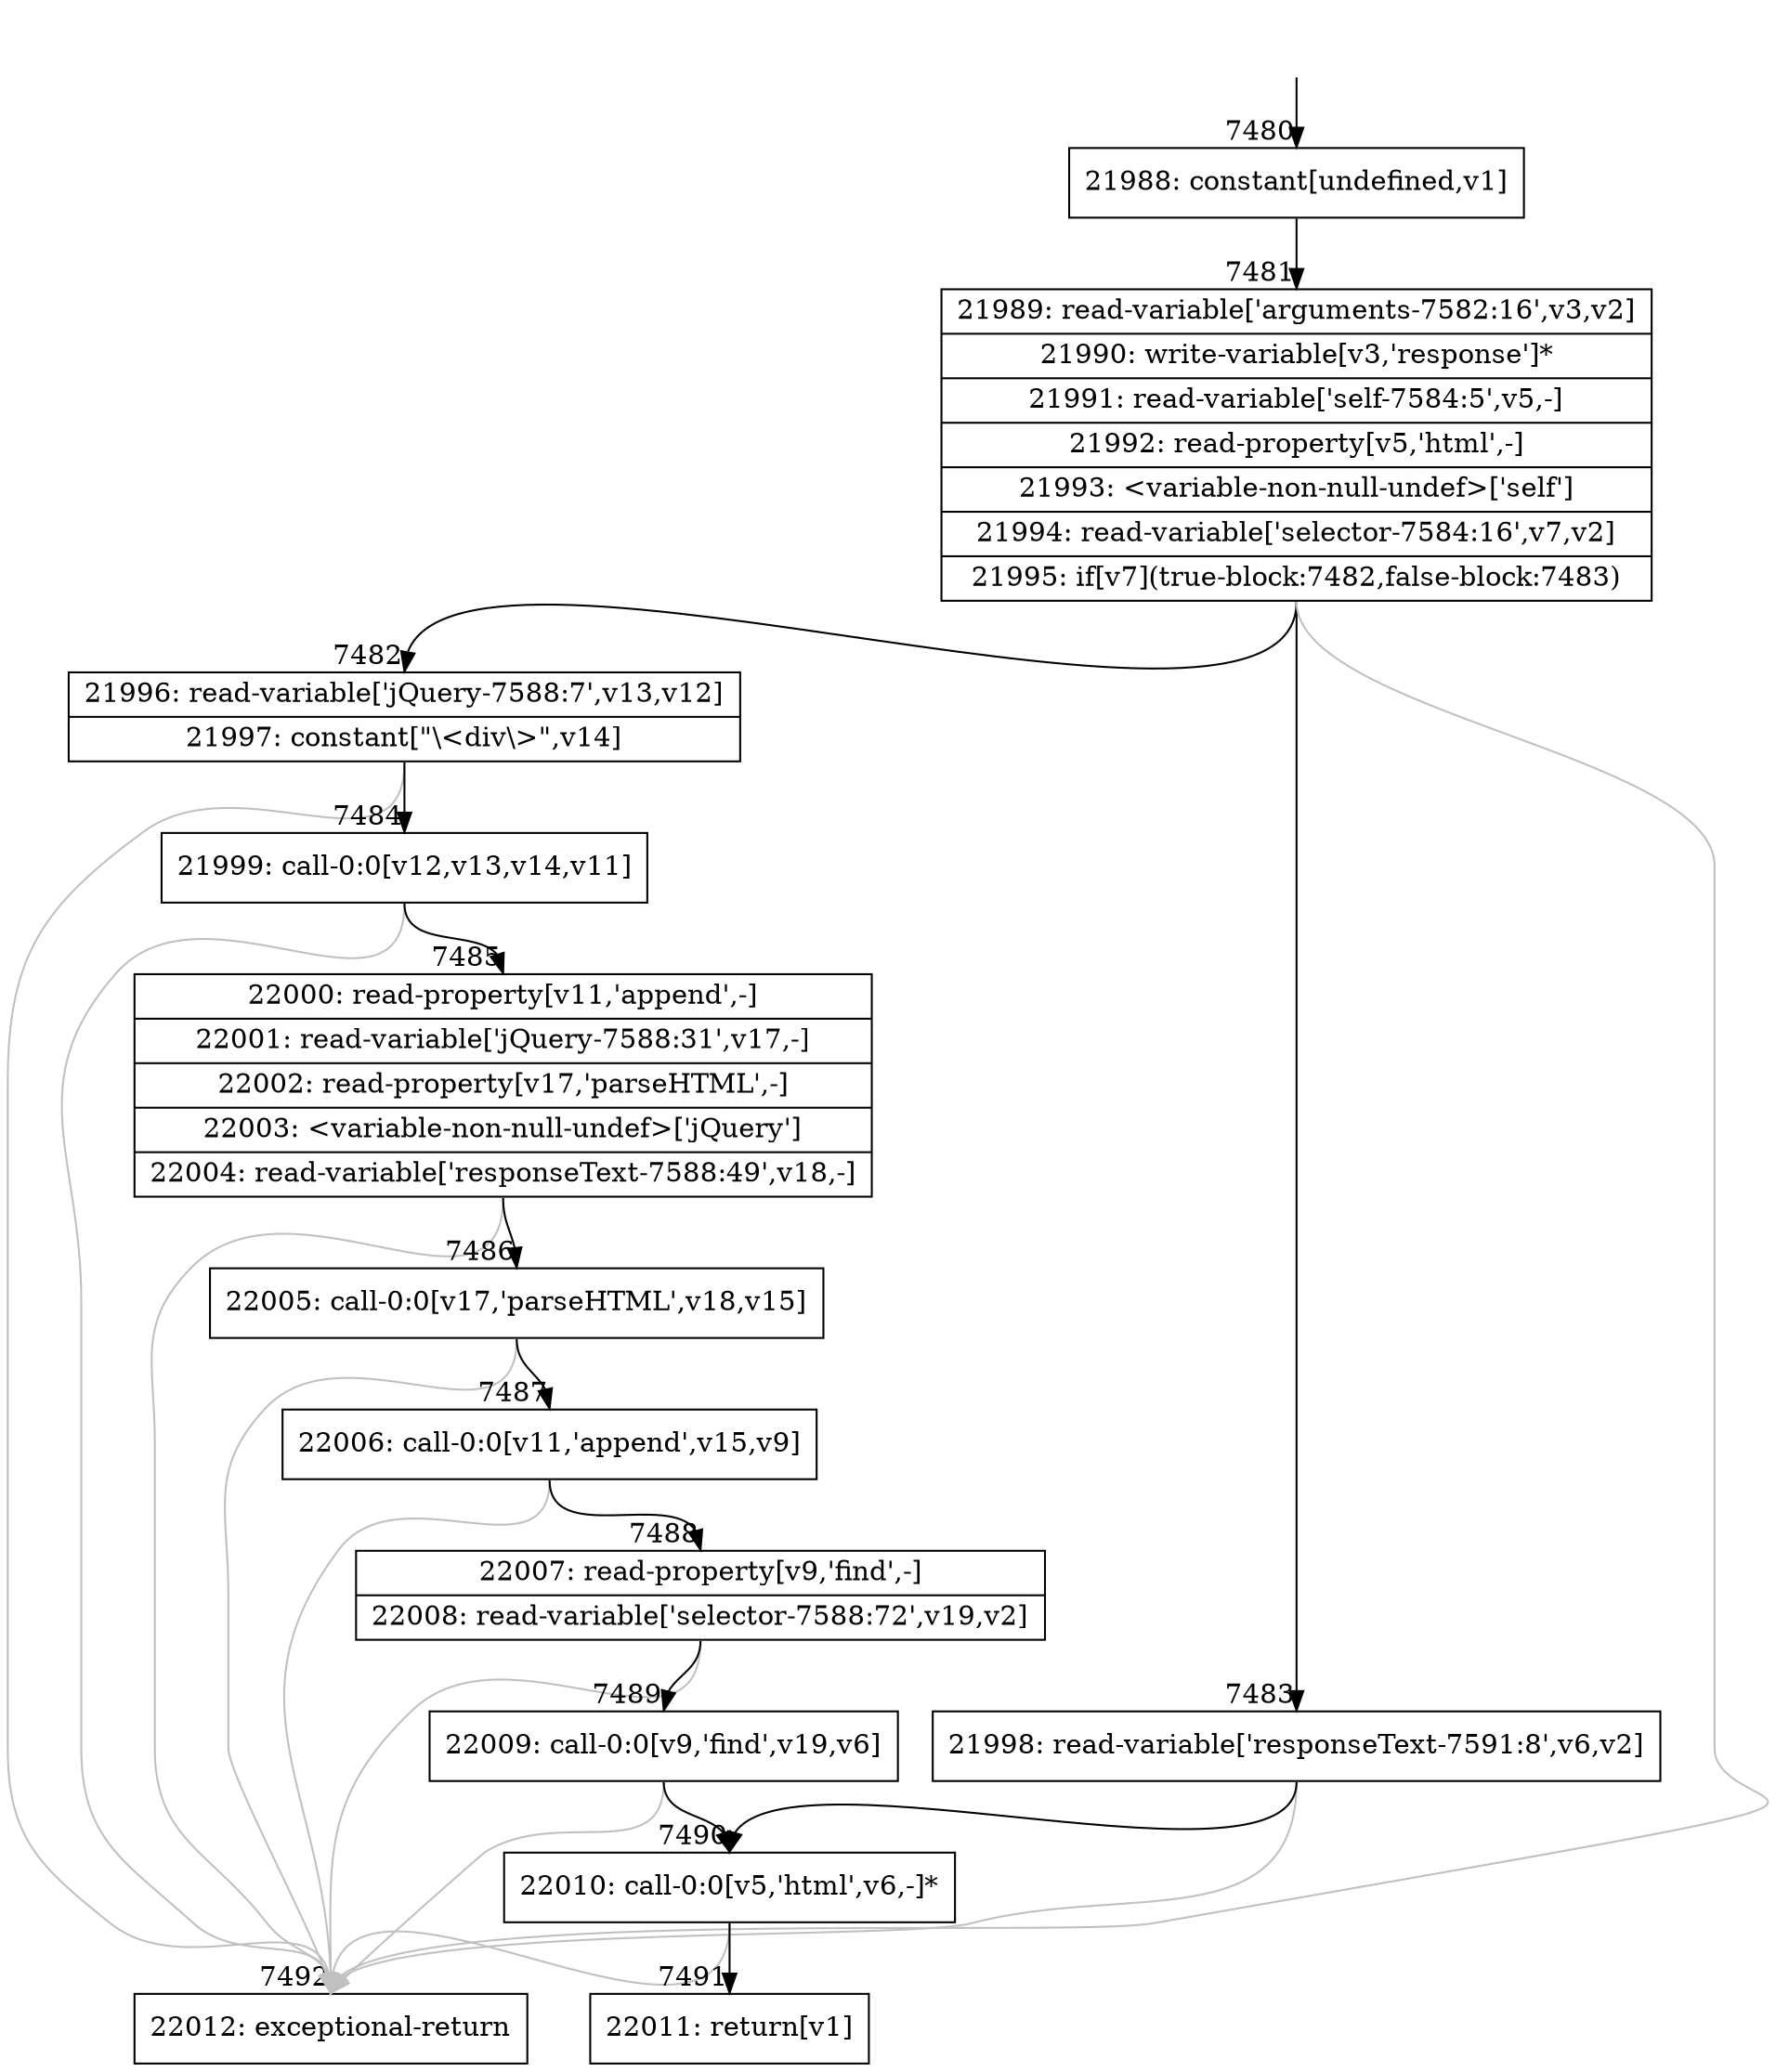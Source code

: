digraph {
rankdir="TD"
BB_entry474[shape=none,label=""];
BB_entry474 -> BB7480 [tailport=s, headport=n, headlabel="    7480"]
BB7480 [shape=record label="{21988: constant[undefined,v1]}" ] 
BB7480 -> BB7481 [tailport=s, headport=n, headlabel="      7481"]
BB7481 [shape=record label="{21989: read-variable['arguments-7582:16',v3,v2]|21990: write-variable[v3,'response']*|21991: read-variable['self-7584:5',v5,-]|21992: read-property[v5,'html',-]|21993: \<variable-non-null-undef\>['self']|21994: read-variable['selector-7584:16',v7,v2]|21995: if[v7](true-block:7482,false-block:7483)}" ] 
BB7481 -> BB7482 [tailport=s, headport=n, headlabel="      7482"]
BB7481 -> BB7483 [tailport=s, headport=n, headlabel="      7483"]
BB7481 -> BB7492 [tailport=s, headport=n, color=gray, headlabel="      7492"]
BB7482 [shape=record label="{21996: read-variable['jQuery-7588:7',v13,v12]|21997: constant[\"\\\<div\\\>\",v14]}" ] 
BB7482 -> BB7484 [tailport=s, headport=n, headlabel="      7484"]
BB7482 -> BB7492 [tailport=s, headport=n, color=gray]
BB7483 [shape=record label="{21998: read-variable['responseText-7591:8',v6,v2]}" ] 
BB7483 -> BB7490 [tailport=s, headport=n, headlabel="      7490"]
BB7483 -> BB7492 [tailport=s, headport=n, color=gray]
BB7484 [shape=record label="{21999: call-0:0[v12,v13,v14,v11]}" ] 
BB7484 -> BB7485 [tailport=s, headport=n, headlabel="      7485"]
BB7484 -> BB7492 [tailport=s, headport=n, color=gray]
BB7485 [shape=record label="{22000: read-property[v11,'append',-]|22001: read-variable['jQuery-7588:31',v17,-]|22002: read-property[v17,'parseHTML',-]|22003: \<variable-non-null-undef\>['jQuery']|22004: read-variable['responseText-7588:49',v18,-]}" ] 
BB7485 -> BB7486 [tailport=s, headport=n, headlabel="      7486"]
BB7485 -> BB7492 [tailport=s, headport=n, color=gray]
BB7486 [shape=record label="{22005: call-0:0[v17,'parseHTML',v18,v15]}" ] 
BB7486 -> BB7487 [tailport=s, headport=n, headlabel="      7487"]
BB7486 -> BB7492 [tailport=s, headport=n, color=gray]
BB7487 [shape=record label="{22006: call-0:0[v11,'append',v15,v9]}" ] 
BB7487 -> BB7488 [tailport=s, headport=n, headlabel="      7488"]
BB7487 -> BB7492 [tailport=s, headport=n, color=gray]
BB7488 [shape=record label="{22007: read-property[v9,'find',-]|22008: read-variable['selector-7588:72',v19,v2]}" ] 
BB7488 -> BB7489 [tailport=s, headport=n, headlabel="      7489"]
BB7488 -> BB7492 [tailport=s, headport=n, color=gray]
BB7489 [shape=record label="{22009: call-0:0[v9,'find',v19,v6]}" ] 
BB7489 -> BB7490 [tailport=s, headport=n]
BB7489 -> BB7492 [tailport=s, headport=n, color=gray]
BB7490 [shape=record label="{22010: call-0:0[v5,'html',v6,-]*}" ] 
BB7490 -> BB7491 [tailport=s, headport=n, headlabel="      7491"]
BB7490 -> BB7492 [tailport=s, headport=n, color=gray]
BB7491 [shape=record label="{22011: return[v1]}" ] 
BB7492 [shape=record label="{22012: exceptional-return}" ] 
}
